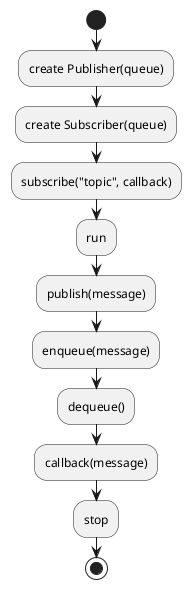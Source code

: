 @startuml

start
:create Publisher(queue);
:create Subscriber(queue);
:subscribe("topic", callback);
:run;

:publish(message);

:enqueue(message);
:dequeue();
:callback(message);
:stop;

stop

@enduml
